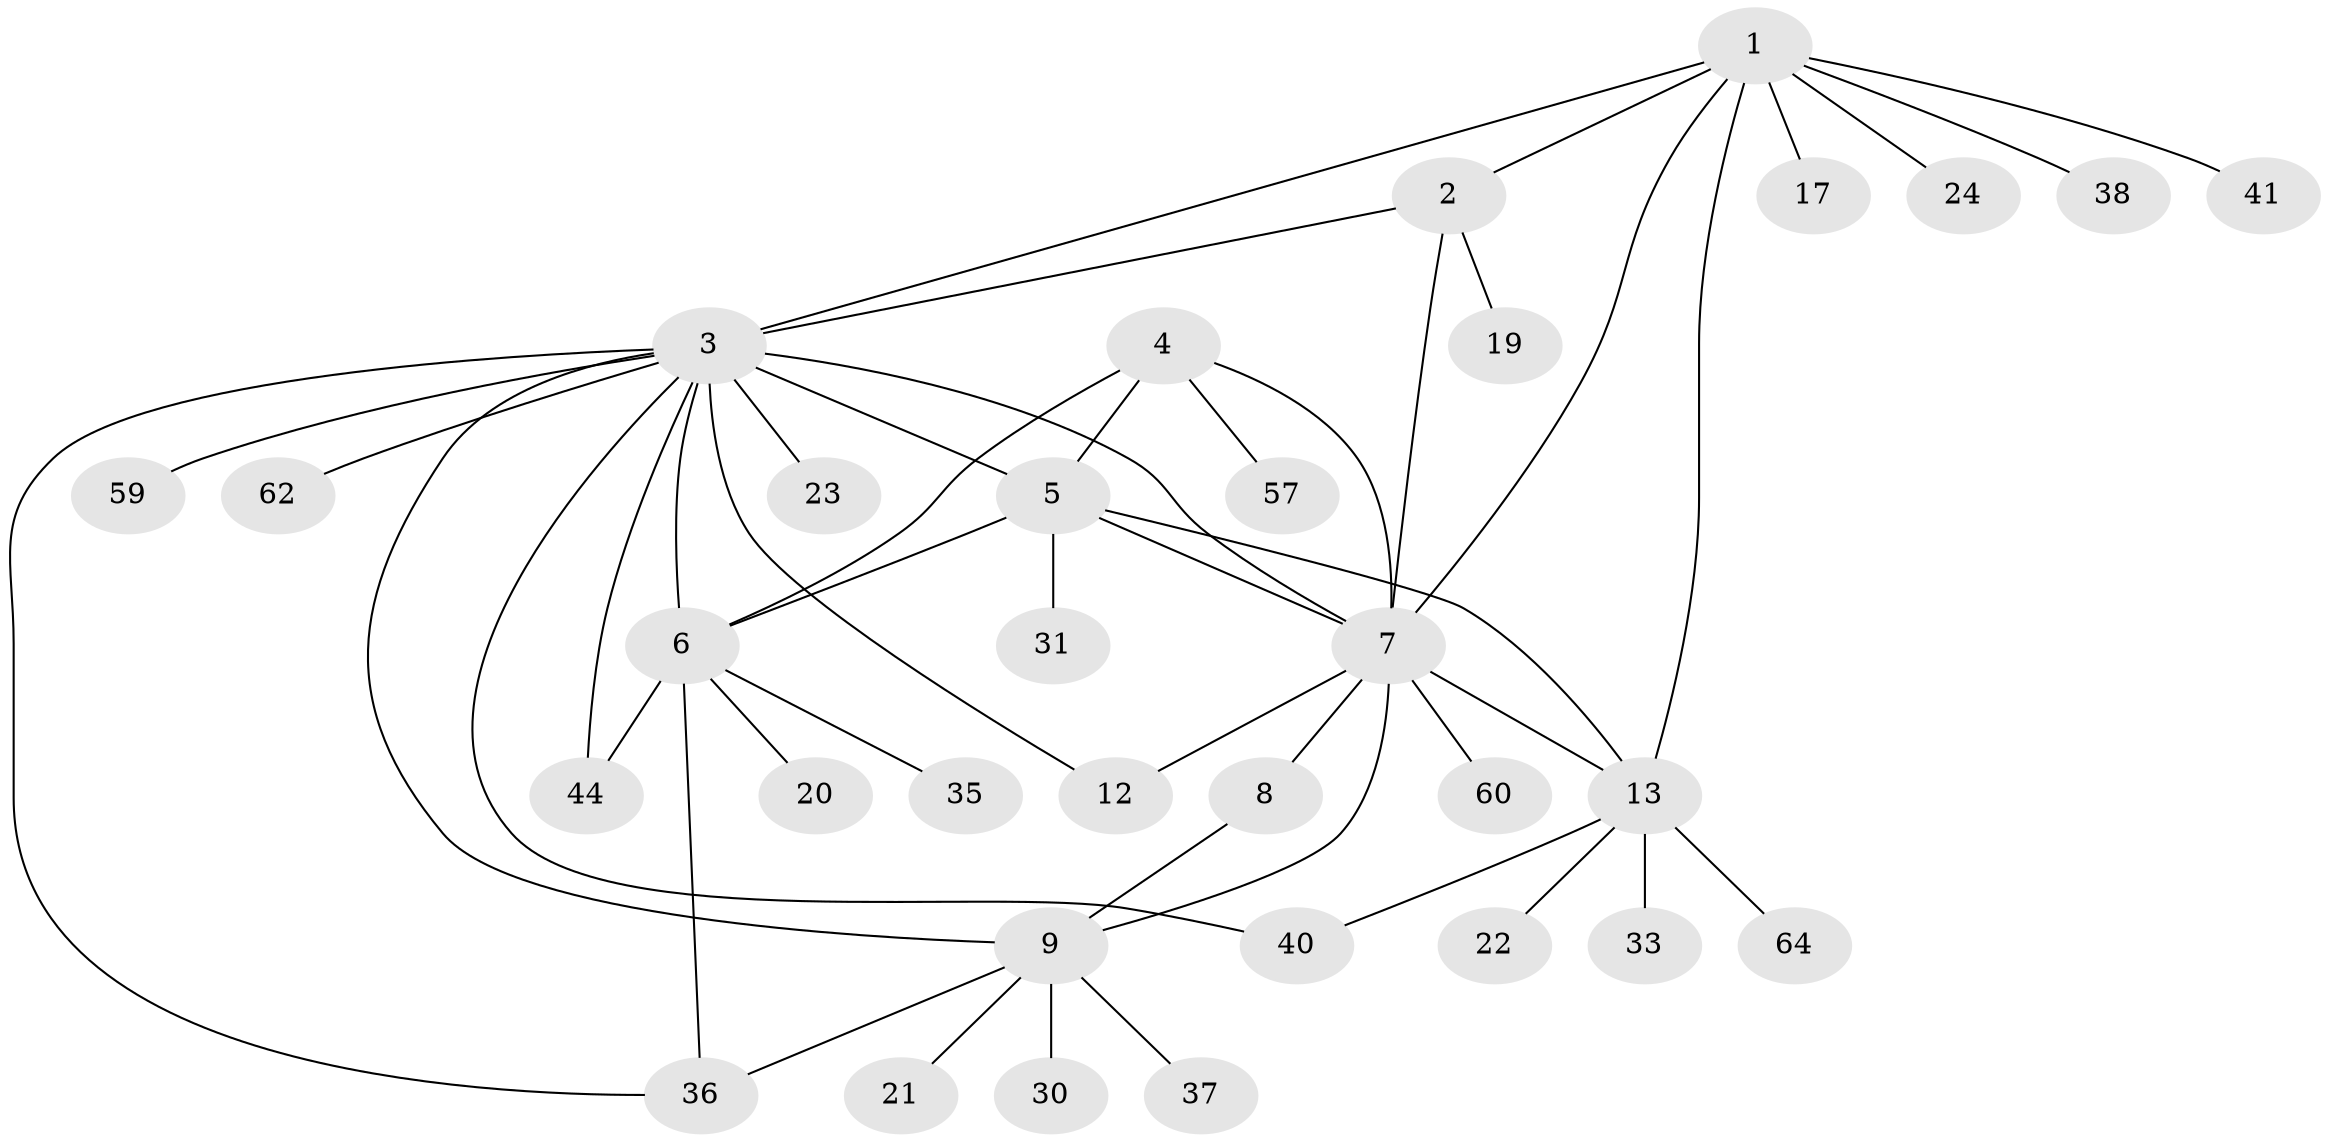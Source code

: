 // original degree distribution, {8: 0.045454545454545456, 6: 0.015151515151515152, 9: 0.015151515151515152, 4: 0.015151515151515152, 7: 0.09090909090909091, 5: 0.030303030303030304, 2: 0.22727272727272727, 3: 0.045454545454545456, 1: 0.5151515151515151}
// Generated by graph-tools (version 1.1) at 2025/54/03/05/25 16:54:48]
// undirected, 33 vertices, 48 edges
graph export_dot {
graph [start="1"]
  node [color=gray90,style=filled];
  1 [super="+14+32"];
  2 [super="+39+56"];
  3 [super="+11+18"];
  4;
  5;
  6;
  7 [super="+10+15"];
  8;
  9;
  12 [super="+65"];
  13;
  17;
  19 [super="+29"];
  20;
  21 [super="+27+47+54+58+63+43"];
  22;
  23 [super="+42"];
  24;
  30;
  31;
  33;
  35 [super="+45"];
  36 [super="+52"];
  37 [super="+48"];
  38;
  40;
  41;
  44;
  57;
  59;
  60;
  62;
  64;
  1 -- 2;
  1 -- 3;
  1 -- 17;
  1 -- 24;
  1 -- 38;
  1 -- 41;
  1 -- 13;
  1 -- 7;
  2 -- 3;
  2 -- 19;
  2 -- 7;
  3 -- 5 [weight=2];
  3 -- 9;
  3 -- 40;
  3 -- 44;
  3 -- 7 [weight=2];
  3 -- 36;
  3 -- 12;
  3 -- 6;
  3 -- 23;
  3 -- 59;
  3 -- 62;
  4 -- 5;
  4 -- 6;
  4 -- 7;
  4 -- 57;
  5 -- 6;
  5 -- 13;
  5 -- 31;
  5 -- 7;
  6 -- 20;
  6 -- 35;
  6 -- 36;
  6 -- 44;
  7 -- 8;
  7 -- 9;
  7 -- 12;
  7 -- 13 [weight=2];
  7 -- 60;
  8 -- 9;
  9 -- 21;
  9 -- 30;
  9 -- 36;
  9 -- 37;
  13 -- 22;
  13 -- 33;
  13 -- 40;
  13 -- 64;
}
